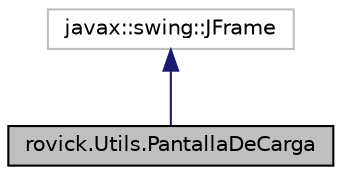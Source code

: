 digraph "rovick.Utils.PantallaDeCarga"
{
  edge [fontname="Helvetica",fontsize="10",labelfontname="Helvetica",labelfontsize="10"];
  node [fontname="Helvetica",fontsize="10",shape=record];
  Node0 [label="rovick.Utils.PantallaDeCarga",height=0.2,width=0.4,color="black", fillcolor="grey75", style="filled", fontcolor="black"];
  Node1 -> Node0 [dir="back",color="midnightblue",fontsize="10",style="solid",fontname="Helvetica"];
  Node1 [label="javax::swing::JFrame",height=0.2,width=0.4,color="grey75", fillcolor="white", style="filled"];
}
